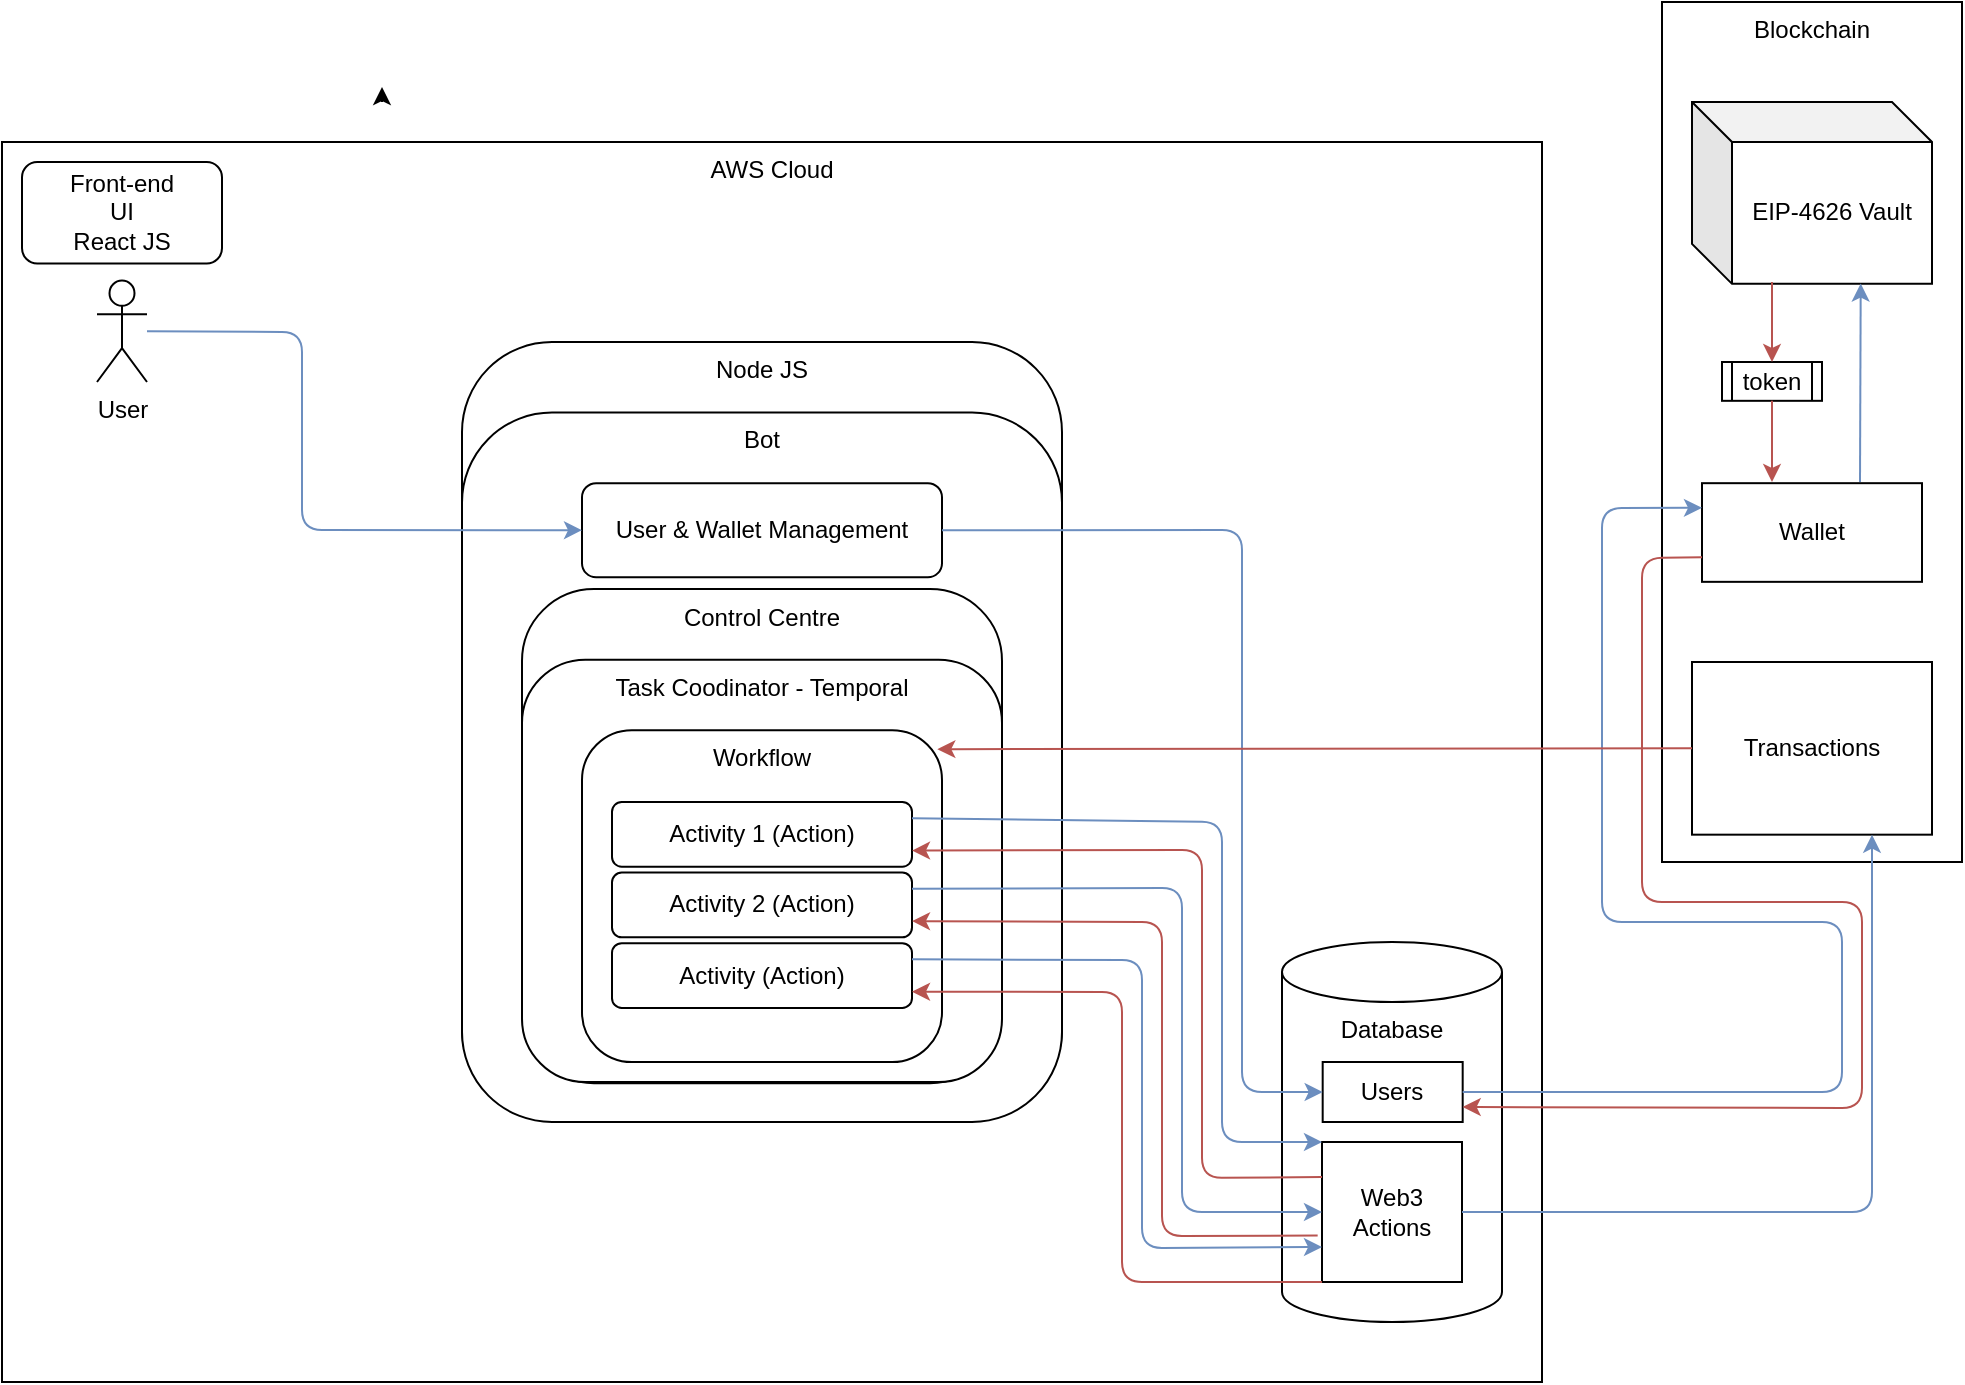 <mxfile>
    <diagram id="5E6ER-FBMFMYUhLT-jI8" name="Page-1">
        <mxGraphModel dx="1148" dy="780" grid="1" gridSize="10" guides="1" tooltips="1" connect="1" arrows="1" fold="1" page="1" pageScale="1" pageWidth="1169" pageHeight="1654" math="0" shadow="0">
            <root>
                <mxCell id="0"/>
                <mxCell id="1" parent="0"/>
                <mxCell id="10" style="edgeStyle=none;html=1;exitX=1;exitY=1;exitDx=0;exitDy=0;entryX=1;entryY=0.75;entryDx=0;entryDy=0;" edge="1" parent="1">
                    <mxGeometry relative="1" as="geometry">
                        <mxPoint x="190" y="80" as="sourcePoint"/>
                        <mxPoint x="190" y="72.5" as="targetPoint"/>
                    </mxGeometry>
                </mxCell>
                <mxCell id="52" value="" style="group" vertex="1" connectable="0" parent="1">
                    <mxGeometry x="340" y="200" width="430" height="520" as="geometry"/>
                </mxCell>
                <mxCell id="91" value="AWS Cloud" style="rounded=0;whiteSpace=wrap;html=1;verticalAlign=top;" vertex="1" parent="52">
                    <mxGeometry x="-340" y="-100" width="770" height="620" as="geometry"/>
                </mxCell>
                <mxCell id="4" value="Node JS" style="rounded=1;whiteSpace=wrap;html=1;verticalAlign=top;" vertex="1" parent="52">
                    <mxGeometry x="-110" width="300" height="388.235" as="geometry"/>
                </mxCell>
                <mxCell id="35" value="Bot" style="rounded=1;whiteSpace=wrap;html=1;verticalAlign=top;" vertex="1" parent="52">
                    <mxGeometry x="-110" y="35.29" width="300" height="354.71" as="geometry"/>
                </mxCell>
                <mxCell id="101" value="" style="group" vertex="1" connectable="0" parent="52">
                    <mxGeometry x="-80" y="100" width="240" height="270.588" as="geometry"/>
                </mxCell>
                <mxCell id="99" value="Control Centre" style="rounded=1;whiteSpace=wrap;html=1;verticalAlign=top;" vertex="1" parent="101">
                    <mxGeometry y="23.529" width="240" height="247.059" as="geometry"/>
                </mxCell>
                <mxCell id="36" value="Task Coodinator - Temporal" style="rounded=1;whiteSpace=wrap;html=1;verticalAlign=top;" vertex="1" parent="101">
                    <mxGeometry y="58.82" width="240" height="211.18" as="geometry"/>
                </mxCell>
                <mxCell id="37" value="Workflow" style="rounded=1;whiteSpace=wrap;html=1;verticalAlign=top;" vertex="1" parent="101">
                    <mxGeometry x="30" y="94.12" width="180" height="165.88" as="geometry"/>
                </mxCell>
                <mxCell id="40" value="Activity 1 (Action)" style="rounded=1;whiteSpace=wrap;html=1;" vertex="1" parent="101">
                    <mxGeometry x="45" y="129.999" width="150" height="32.353" as="geometry"/>
                </mxCell>
                <mxCell id="75" value="Activity 2 (Action)" style="rounded=1;whiteSpace=wrap;html=1;" vertex="1" parent="101">
                    <mxGeometry x="45" y="165.294" width="150" height="32.353" as="geometry"/>
                </mxCell>
                <mxCell id="76" value="Activity (Action)" style="rounded=1;whiteSpace=wrap;html=1;" vertex="1" parent="101">
                    <mxGeometry x="45" y="200.588" width="150" height="32.353" as="geometry"/>
                </mxCell>
                <mxCell id="97" value="User &amp;amp; Wallet Management" style="rounded=1;whiteSpace=wrap;html=1;" vertex="1" parent="52">
                    <mxGeometry x="-50" y="70.588" width="180" height="47.059" as="geometry"/>
                </mxCell>
                <mxCell id="48" value="" style="group" vertex="1" connectable="0" parent="52">
                    <mxGeometry x="300" y="300" width="110" height="190" as="geometry"/>
                </mxCell>
                <mxCell id="2" value="Database" style="shape=cylinder3;whiteSpace=wrap;html=1;boundedLbl=1;backgroundOutline=1;size=15;verticalAlign=top;" vertex="1" parent="48">
                    <mxGeometry width="110.0" height="190" as="geometry"/>
                </mxCell>
                <mxCell id="77" value="Users" style="rounded=0;whiteSpace=wrap;html=1;" vertex="1" parent="48">
                    <mxGeometry x="20.34" y="60" width="70" height="30" as="geometry"/>
                </mxCell>
                <mxCell id="82" value="Web3 Actions" style="rounded=0;whiteSpace=wrap;html=1;" vertex="1" parent="48">
                    <mxGeometry x="20" y="100" width="70" height="70" as="geometry"/>
                </mxCell>
                <mxCell id="f7uIgDIJYOOdHVVSXS2l-126" style="edgeStyle=none;html=1;exitX=1;exitY=0.5;exitDx=0;exitDy=0;entryX=0;entryY=0.5;entryDx=0;entryDy=0;fillColor=#dae8fc;strokeColor=#6c8ebf;gradientColor=#7ea6e0;" edge="1" parent="52" source="97" target="77">
                    <mxGeometry relative="1" as="geometry">
                        <mxPoint x="400" y="170" as="targetPoint"/>
                        <Array as="points">
                            <mxPoint x="280" y="94"/>
                            <mxPoint x="280" y="230"/>
                            <mxPoint x="280" y="375"/>
                        </Array>
                    </mxGeometry>
                </mxCell>
                <mxCell id="f7uIgDIJYOOdHVVSXS2l-141" style="edgeStyle=none;html=1;exitX=0;exitY=1;exitDx=0;exitDy=0;entryX=1;entryY=0.75;entryDx=0;entryDy=0;fillColor=#f8cecc;strokeColor=#b85450;gradientColor=#ea6b66;" edge="1" parent="52" source="82" target="76">
                    <mxGeometry relative="1" as="geometry">
                        <Array as="points">
                            <mxPoint x="220" y="470"/>
                            <mxPoint x="220" y="325"/>
                        </Array>
                    </mxGeometry>
                </mxCell>
                <mxCell id="f7uIgDIJYOOdHVVSXS2l-140" style="edgeStyle=none;html=1;exitX=1;exitY=0.25;exitDx=0;exitDy=0;entryX=0;entryY=0.75;entryDx=0;entryDy=0;fillColor=#dae8fc;strokeColor=#6c8ebf;gradientColor=#7ea6e0;" edge="1" parent="52" source="76" target="82">
                    <mxGeometry relative="1" as="geometry">
                        <Array as="points">
                            <mxPoint x="230" y="309"/>
                            <mxPoint x="230" y="453"/>
                        </Array>
                    </mxGeometry>
                </mxCell>
                <mxCell id="f7uIgDIJYOOdHVVSXS2l-139" style="edgeStyle=none;html=1;exitX=-0.031;exitY=0.668;exitDx=0;exitDy=0;entryX=1;entryY=0.75;entryDx=0;entryDy=0;exitPerimeter=0;fillColor=#f8cecc;strokeColor=#b85450;gradientColor=#ea6b66;" edge="1" parent="52" source="82" target="75">
                    <mxGeometry relative="1" as="geometry">
                        <Array as="points">
                            <mxPoint x="240" y="447"/>
                            <mxPoint x="240" y="290"/>
                        </Array>
                    </mxGeometry>
                </mxCell>
                <mxCell id="f7uIgDIJYOOdHVVSXS2l-138" style="edgeStyle=none;html=1;exitX=0;exitY=0.25;exitDx=0;exitDy=0;entryX=1;entryY=0.75;entryDx=0;entryDy=0;fillColor=#f8cecc;strokeColor=#b85450;gradientColor=#ea6b66;" edge="1" parent="52" source="82" target="40">
                    <mxGeometry relative="1" as="geometry">
                        <mxPoint x="120" y="250" as="targetPoint"/>
                        <Array as="points">
                            <mxPoint x="260" y="418"/>
                            <mxPoint x="260" y="254"/>
                        </Array>
                    </mxGeometry>
                </mxCell>
                <mxCell id="f7uIgDIJYOOdHVVSXS2l-135" style="edgeStyle=none;html=1;exitX=1;exitY=0.25;exitDx=0;exitDy=0;entryX=0;entryY=0;entryDx=0;entryDy=0;fillColor=#dae8fc;strokeColor=#6c8ebf;gradientColor=#7ea6e0;" edge="1" parent="52" source="40" target="82">
                    <mxGeometry relative="1" as="geometry">
                        <Array as="points">
                            <mxPoint x="270" y="240"/>
                            <mxPoint x="270" y="400"/>
                        </Array>
                    </mxGeometry>
                </mxCell>
                <mxCell id="f7uIgDIJYOOdHVVSXS2l-137" style="edgeStyle=none;html=1;exitX=1;exitY=0.25;exitDx=0;exitDy=0;entryX=0;entryY=0.5;entryDx=0;entryDy=0;fillColor=#dae8fc;strokeColor=#6c8ebf;gradientColor=#7ea6e0;" edge="1" parent="52" source="75" target="82">
                    <mxGeometry relative="1" as="geometry">
                        <Array as="points">
                            <mxPoint x="250" y="273"/>
                            <mxPoint x="250" y="435"/>
                        </Array>
                    </mxGeometry>
                </mxCell>
                <mxCell id="f7uIgDIJYOOdHVVSXS2l-142" value="" style="group" vertex="1" connectable="0" parent="52">
                    <mxGeometry x="-330" y="-90" width="100" height="110" as="geometry"/>
                </mxCell>
                <mxCell id="f7uIgDIJYOOdHVVSXS2l-112" value="Front-end&lt;br&gt;UI&lt;br&gt;React JS&lt;br&gt;" style="rounded=1;whiteSpace=wrap;html=1;" vertex="1" parent="f7uIgDIJYOOdHVVSXS2l-142">
                    <mxGeometry width="100" height="50.769" as="geometry"/>
                </mxCell>
                <mxCell id="8" value="User" style="shape=umlActor;verticalLabelPosition=bottom;verticalAlign=top;html=1;outlineConnect=0;" vertex="1" parent="f7uIgDIJYOOdHVVSXS2l-142">
                    <mxGeometry x="37.5" y="59.231" width="25" height="50.769" as="geometry"/>
                </mxCell>
                <mxCell id="f7uIgDIJYOOdHVVSXS2l-118" style="edgeStyle=none;html=1;entryX=0;entryY=0.5;entryDx=0;entryDy=0;fillColor=#dae8fc;strokeColor=#6c8ebf;gradientColor=#7ea6e0;" edge="1" parent="52" source="8" target="97">
                    <mxGeometry relative="1" as="geometry">
                        <mxPoint x="-250" y="94" as="sourcePoint"/>
                        <Array as="points">
                            <mxPoint x="-190" y="-5"/>
                            <mxPoint x="-190" y="40"/>
                            <mxPoint x="-190" y="94"/>
                        </Array>
                    </mxGeometry>
                </mxCell>
                <mxCell id="111" value="" style="group" vertex="1" connectable="0" parent="1">
                    <mxGeometry x="830" y="30" width="150" height="430" as="geometry"/>
                </mxCell>
                <mxCell id="110" value="Blockchain" style="rounded=0;whiteSpace=wrap;html=1;verticalAlign=top;" vertex="1" parent="111">
                    <mxGeometry width="150" height="430" as="geometry"/>
                </mxCell>
                <mxCell id="22" value="EIP-4626 Vault" style="shape=cube;whiteSpace=wrap;html=1;boundedLbl=1;backgroundOutline=1;darkOpacity=0.05;darkOpacity2=0.1;" vertex="1" parent="111">
                    <mxGeometry x="15" y="49.999" width="120" height="90.938" as="geometry"/>
                </mxCell>
                <mxCell id="f7uIgDIJYOOdHVVSXS2l-128" style="edgeStyle=none;html=1;entryX=0.703;entryY=0.998;entryDx=0;entryDy=0;entryPerimeter=0;fillColor=#dae8fc;strokeColor=#6c8ebf;gradientColor=#7ea6e0;" edge="1" parent="111" target="22">
                    <mxGeometry relative="1" as="geometry">
                        <mxPoint x="99" y="240" as="sourcePoint"/>
                    </mxGeometry>
                </mxCell>
                <mxCell id="f7uIgDIJYOOdHVVSXS2l-120" value="Wallet" style="rounded=0;whiteSpace=wrap;html=1;" vertex="1" parent="111">
                    <mxGeometry x="20" y="240.59" width="110" height="49.33" as="geometry"/>
                </mxCell>
                <mxCell id="f7uIgDIJYOOdHVVSXS2l-121" value="Transactions" style="rounded=0;whiteSpace=wrap;html=1;" vertex="1" parent="111">
                    <mxGeometry x="15" y="330" width="120" height="86.333" as="geometry"/>
                </mxCell>
                <mxCell id="107" value="token" style="shape=process;whiteSpace=wrap;html=1;backgroundOutline=1;" vertex="1" parent="111">
                    <mxGeometry x="30" y="180" width="50" height="19.41" as="geometry"/>
                </mxCell>
                <mxCell id="f7uIgDIJYOOdHVVSXS2l-129" value="" style="endArrow=classic;html=1;fillColor=#f8cecc;strokeColor=#b85450;gradientColor=#ea6b66;" edge="1" parent="111" target="107">
                    <mxGeometry width="50" height="50" relative="1" as="geometry">
                        <mxPoint x="55" y="140" as="sourcePoint"/>
                        <mxPoint x="-350" y="260" as="targetPoint"/>
                    </mxGeometry>
                </mxCell>
                <mxCell id="f7uIgDIJYOOdHVVSXS2l-131" value="" style="endArrow=classic;html=1;exitX=0.5;exitY=1;exitDx=0;exitDy=0;fillColor=#f8cecc;strokeColor=#b85450;gradientColor=#ea6b66;" edge="1" parent="111" source="107">
                    <mxGeometry width="50" height="50" relative="1" as="geometry">
                        <mxPoint x="-400" y="310" as="sourcePoint"/>
                        <mxPoint x="55" y="240" as="targetPoint"/>
                    </mxGeometry>
                </mxCell>
                <mxCell id="f7uIgDIJYOOdHVVSXS2l-134" style="edgeStyle=none;html=1;exitX=0;exitY=0.75;exitDx=0;exitDy=0;entryX=1;entryY=0.75;entryDx=0;entryDy=0;fillColor=#f8cecc;strokeColor=#b85450;gradientColor=#ea6b66;" edge="1" parent="1" source="f7uIgDIJYOOdHVVSXS2l-120" target="77">
                    <mxGeometry relative="1" as="geometry">
                        <Array as="points">
                            <mxPoint x="820" y="308"/>
                            <mxPoint x="820" y="480"/>
                            <mxPoint x="930" y="480"/>
                            <mxPoint x="930" y="583"/>
                        </Array>
                    </mxGeometry>
                </mxCell>
                <mxCell id="f7uIgDIJYOOdHVVSXS2l-133" style="edgeStyle=none;html=1;exitX=1;exitY=0.5;exitDx=0;exitDy=0;entryX=0;entryY=0.25;entryDx=0;entryDy=0;fillColor=#dae8fc;strokeColor=#6c8ebf;gradientColor=#7ea6e0;" edge="1" parent="1" source="77" target="f7uIgDIJYOOdHVVSXS2l-120">
                    <mxGeometry relative="1" as="geometry">
                        <Array as="points">
                            <mxPoint x="920" y="575"/>
                            <mxPoint x="920" y="490"/>
                            <mxPoint x="800" y="490"/>
                            <mxPoint x="800" y="340"/>
                            <mxPoint x="800" y="283"/>
                        </Array>
                    </mxGeometry>
                </mxCell>
                <mxCell id="f7uIgDIJYOOdHVVSXS2l-144" value="" style="endArrow=classic;html=1;exitX=1;exitY=0.5;exitDx=0;exitDy=0;entryX=0.75;entryY=1;entryDx=0;entryDy=0;fillColor=#dae8fc;strokeColor=#6c8ebf;gradientColor=#7ea6e0;" edge="1" parent="1" source="82" target="f7uIgDIJYOOdHVVSXS2l-121">
                    <mxGeometry width="50" height="50" relative="1" as="geometry">
                        <mxPoint x="390" y="390" as="sourcePoint"/>
                        <mxPoint x="440" y="340" as="targetPoint"/>
                        <Array as="points">
                            <mxPoint x="935" y="635"/>
                        </Array>
                    </mxGeometry>
                </mxCell>
                <mxCell id="f7uIgDIJYOOdHVVSXS2l-145" style="edgeStyle=none;html=1;exitX=0;exitY=0.5;exitDx=0;exitDy=0;entryX=0.987;entryY=0.057;entryDx=0;entryDy=0;entryPerimeter=0;fillColor=#f8cecc;strokeColor=#b85450;gradientColor=#ea6b66;" edge="1" parent="1" source="f7uIgDIJYOOdHVVSXS2l-121" target="37">
                    <mxGeometry relative="1" as="geometry"/>
                </mxCell>
            </root>
        </mxGraphModel>
    </diagram>
    <diagram id="HHZd13YopMtSy9-0Wg6L" name="Page-2">
        <mxGraphModel dx="634" dy="475" grid="1" gridSize="10" guides="1" tooltips="1" connect="1" arrows="1" fold="1" page="1" pageScale="1" pageWidth="827" pageHeight="1169" math="0" shadow="0">
            <root>
                <mxCell id="0"/>
                <mxCell id="1" parent="0"/>
            </root>
        </mxGraphModel>
    </diagram>
</mxfile>